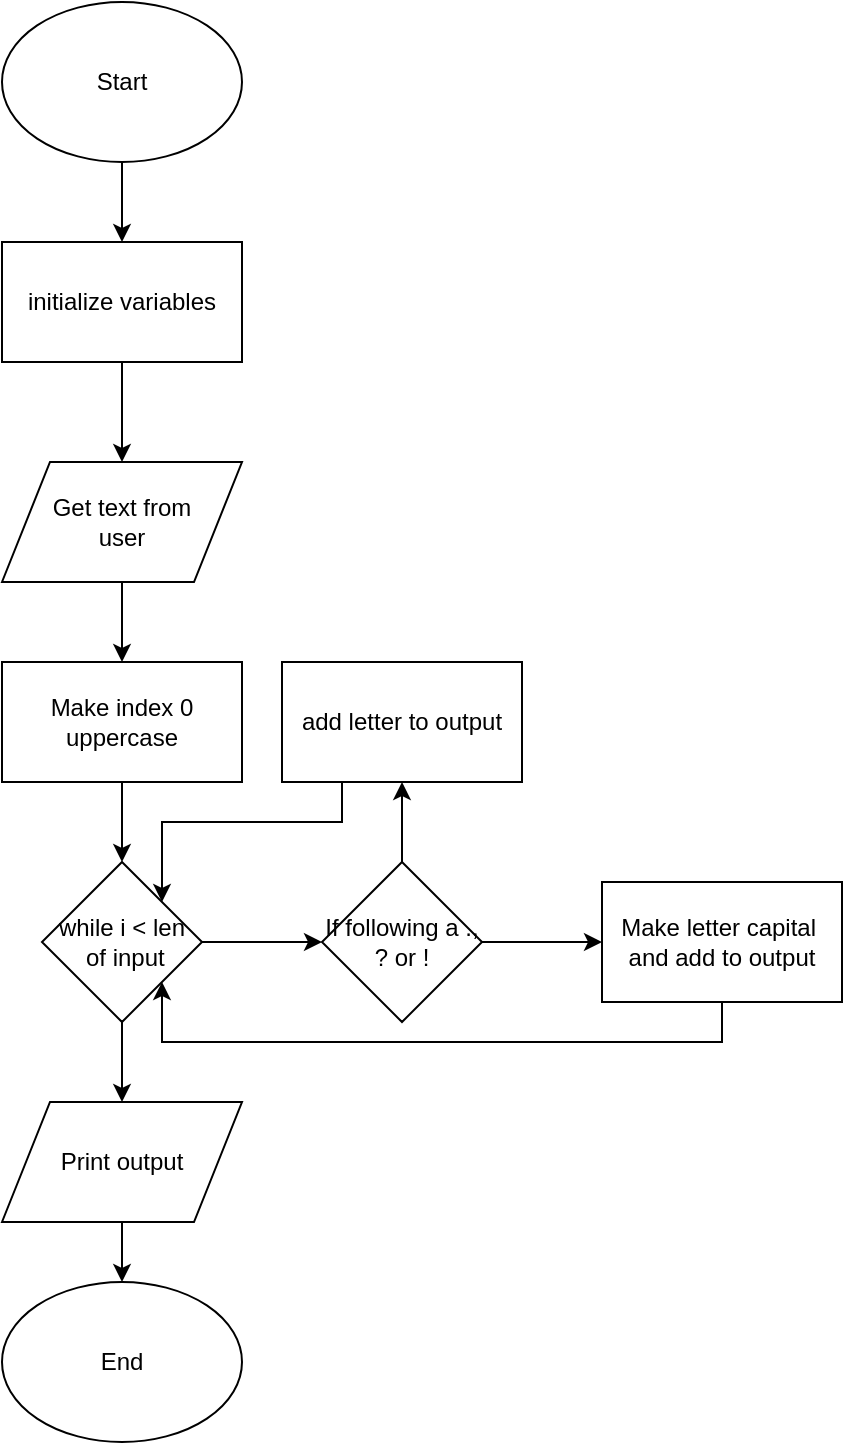 <mxfile version="13.2.4" type="device"><diagram id="qpAdCEcJt1PMvhxMrenx" name="Page-1"><mxGraphModel dx="1038" dy="647" grid="1" gridSize="10" guides="1" tooltips="1" connect="1" arrows="1" fold="1" page="1" pageScale="1" pageWidth="850" pageHeight="1100" math="0" shadow="0"><root><mxCell id="0"/><mxCell id="1" parent="0"/><mxCell id="QK9-hj7xcRhy-1f6y3D3-12" style="edgeStyle=orthogonalEdgeStyle;rounded=0;orthogonalLoop=1;jettySize=auto;html=1;entryX=0.5;entryY=0;entryDx=0;entryDy=0;" edge="1" parent="1" source="QK9-hj7xcRhy-1f6y3D3-1" target="QK9-hj7xcRhy-1f6y3D3-2"><mxGeometry relative="1" as="geometry"/></mxCell><mxCell id="QK9-hj7xcRhy-1f6y3D3-1" value="Start" style="ellipse;whiteSpace=wrap;html=1;" vertex="1" parent="1"><mxGeometry x="90" y="30" width="120" height="80" as="geometry"/></mxCell><mxCell id="QK9-hj7xcRhy-1f6y3D3-13" style="edgeStyle=orthogonalEdgeStyle;rounded=0;orthogonalLoop=1;jettySize=auto;html=1;" edge="1" parent="1" source="QK9-hj7xcRhy-1f6y3D3-2" target="QK9-hj7xcRhy-1f6y3D3-3"><mxGeometry relative="1" as="geometry"/></mxCell><mxCell id="QK9-hj7xcRhy-1f6y3D3-2" value="initialize variables" style="rounded=0;whiteSpace=wrap;html=1;" vertex="1" parent="1"><mxGeometry x="90" y="150" width="120" height="60" as="geometry"/></mxCell><mxCell id="QK9-hj7xcRhy-1f6y3D3-14" style="edgeStyle=orthogonalEdgeStyle;rounded=0;orthogonalLoop=1;jettySize=auto;html=1;entryX=0.5;entryY=0;entryDx=0;entryDy=0;" edge="1" parent="1" source="QK9-hj7xcRhy-1f6y3D3-3" target="QK9-hj7xcRhy-1f6y3D3-4"><mxGeometry relative="1" as="geometry"/></mxCell><mxCell id="QK9-hj7xcRhy-1f6y3D3-3" value="Get text from&lt;br&gt;user" style="shape=parallelogram;perimeter=parallelogramPerimeter;whiteSpace=wrap;html=1;" vertex="1" parent="1"><mxGeometry x="90" y="260" width="120" height="60" as="geometry"/></mxCell><mxCell id="QK9-hj7xcRhy-1f6y3D3-15" style="edgeStyle=orthogonalEdgeStyle;rounded=0;orthogonalLoop=1;jettySize=auto;html=1;entryX=0.5;entryY=0;entryDx=0;entryDy=0;" edge="1" parent="1" source="QK9-hj7xcRhy-1f6y3D3-4" target="QK9-hj7xcRhy-1f6y3D3-5"><mxGeometry relative="1" as="geometry"/></mxCell><mxCell id="QK9-hj7xcRhy-1f6y3D3-4" value="Make index 0 uppercase" style="rounded=0;whiteSpace=wrap;html=1;" vertex="1" parent="1"><mxGeometry x="90" y="360" width="120" height="60" as="geometry"/></mxCell><mxCell id="QK9-hj7xcRhy-1f6y3D3-16" style="edgeStyle=orthogonalEdgeStyle;rounded=0;orthogonalLoop=1;jettySize=auto;html=1;entryX=0;entryY=0.5;entryDx=0;entryDy=0;" edge="1" parent="1" source="QK9-hj7xcRhy-1f6y3D3-5" target="QK9-hj7xcRhy-1f6y3D3-7"><mxGeometry relative="1" as="geometry"/></mxCell><mxCell id="QK9-hj7xcRhy-1f6y3D3-21" style="edgeStyle=orthogonalEdgeStyle;rounded=0;orthogonalLoop=1;jettySize=auto;html=1;entryX=0.5;entryY=0;entryDx=0;entryDy=0;" edge="1" parent="1" source="QK9-hj7xcRhy-1f6y3D3-5" target="QK9-hj7xcRhy-1f6y3D3-10"><mxGeometry relative="1" as="geometry"/></mxCell><mxCell id="QK9-hj7xcRhy-1f6y3D3-5" value="while i &amp;lt; len&lt;br&gt;&amp;nbsp;of input" style="rhombus;whiteSpace=wrap;html=1;" vertex="1" parent="1"><mxGeometry x="110" y="460" width="80" height="80" as="geometry"/></mxCell><mxCell id="QK9-hj7xcRhy-1f6y3D3-17" style="edgeStyle=orthogonalEdgeStyle;rounded=0;orthogonalLoop=1;jettySize=auto;html=1;entryX=0;entryY=0.5;entryDx=0;entryDy=0;" edge="1" parent="1" source="QK9-hj7xcRhy-1f6y3D3-7" target="QK9-hj7xcRhy-1f6y3D3-8"><mxGeometry relative="1" as="geometry"/></mxCell><mxCell id="QK9-hj7xcRhy-1f6y3D3-18" style="edgeStyle=orthogonalEdgeStyle;rounded=0;orthogonalLoop=1;jettySize=auto;html=1;entryX=0.5;entryY=1;entryDx=0;entryDy=0;" edge="1" parent="1" source="QK9-hj7xcRhy-1f6y3D3-7" target="QK9-hj7xcRhy-1f6y3D3-9"><mxGeometry relative="1" as="geometry"/></mxCell><mxCell id="QK9-hj7xcRhy-1f6y3D3-7" value="If following a ., ? or !" style="rhombus;whiteSpace=wrap;html=1;" vertex="1" parent="1"><mxGeometry x="250" y="460" width="80" height="80" as="geometry"/></mxCell><mxCell id="QK9-hj7xcRhy-1f6y3D3-19" style="edgeStyle=orthogonalEdgeStyle;rounded=0;orthogonalLoop=1;jettySize=auto;html=1;entryX=1;entryY=1;entryDx=0;entryDy=0;exitX=0.5;exitY=1;exitDx=0;exitDy=0;" edge="1" parent="1" source="QK9-hj7xcRhy-1f6y3D3-8" target="QK9-hj7xcRhy-1f6y3D3-5"><mxGeometry relative="1" as="geometry"><Array as="points"><mxPoint x="450" y="550"/><mxPoint x="170" y="550"/></Array></mxGeometry></mxCell><mxCell id="QK9-hj7xcRhy-1f6y3D3-8" value="Make letter capital&amp;nbsp;&lt;br&gt;and add to output" style="rounded=0;whiteSpace=wrap;html=1;" vertex="1" parent="1"><mxGeometry x="390" y="470" width="120" height="60" as="geometry"/></mxCell><mxCell id="QK9-hj7xcRhy-1f6y3D3-20" style="edgeStyle=orthogonalEdgeStyle;rounded=0;orthogonalLoop=1;jettySize=auto;html=1;entryX=1;entryY=0;entryDx=0;entryDy=0;exitX=0.25;exitY=1;exitDx=0;exitDy=0;" edge="1" parent="1" source="QK9-hj7xcRhy-1f6y3D3-9" target="QK9-hj7xcRhy-1f6y3D3-5"><mxGeometry relative="1" as="geometry"><Array as="points"><mxPoint x="260" y="440"/><mxPoint x="170" y="440"/></Array></mxGeometry></mxCell><mxCell id="QK9-hj7xcRhy-1f6y3D3-9" value="add letter to output" style="rounded=0;whiteSpace=wrap;html=1;" vertex="1" parent="1"><mxGeometry x="230" y="360" width="120" height="60" as="geometry"/></mxCell><mxCell id="QK9-hj7xcRhy-1f6y3D3-22" style="edgeStyle=orthogonalEdgeStyle;rounded=0;orthogonalLoop=1;jettySize=auto;html=1;entryX=0.5;entryY=0;entryDx=0;entryDy=0;" edge="1" parent="1" source="QK9-hj7xcRhy-1f6y3D3-10" target="QK9-hj7xcRhy-1f6y3D3-11"><mxGeometry relative="1" as="geometry"/></mxCell><mxCell id="QK9-hj7xcRhy-1f6y3D3-10" value="Print output" style="shape=parallelogram;perimeter=parallelogramPerimeter;whiteSpace=wrap;html=1;" vertex="1" parent="1"><mxGeometry x="90" y="580" width="120" height="60" as="geometry"/></mxCell><mxCell id="QK9-hj7xcRhy-1f6y3D3-11" value="End" style="ellipse;whiteSpace=wrap;html=1;" vertex="1" parent="1"><mxGeometry x="90" y="670" width="120" height="80" as="geometry"/></mxCell></root></mxGraphModel></diagram></mxfile>